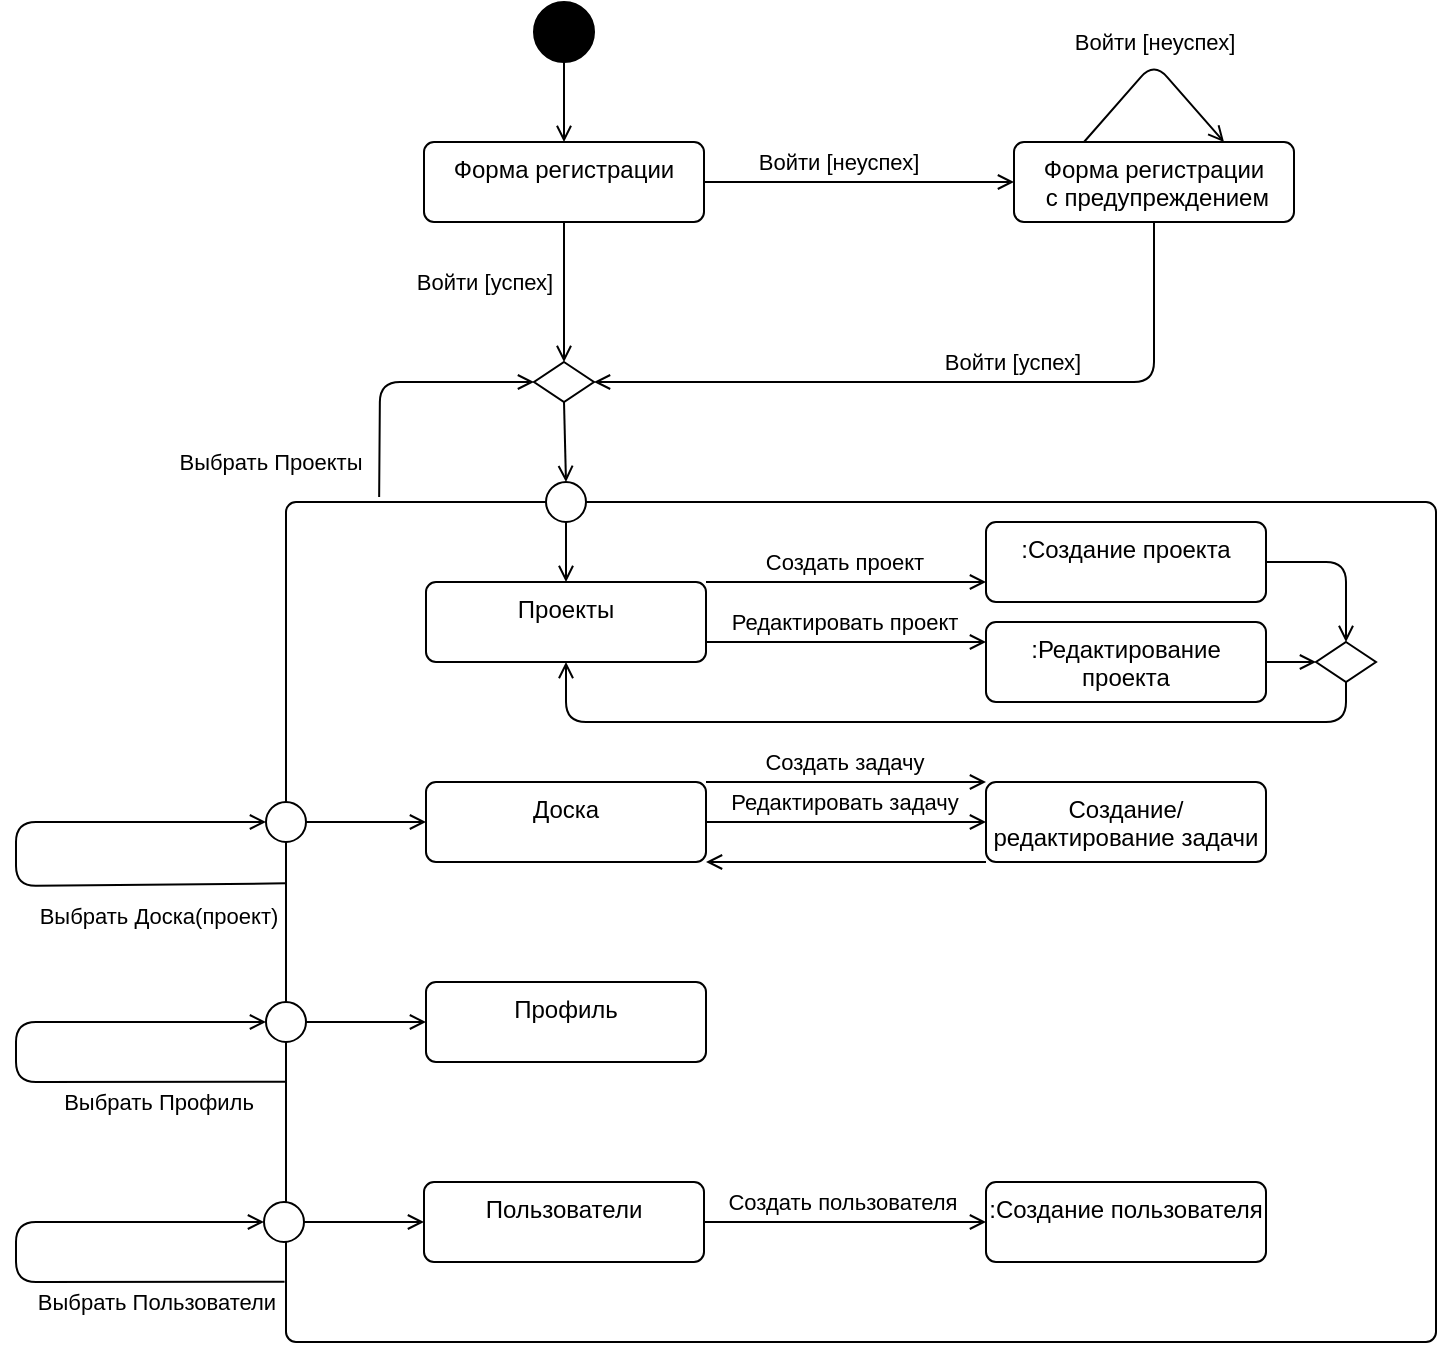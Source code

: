 <mxfile version="22.1.16" type="device">
  <diagram name="Страница — 1" id="ygGXOrWWSujeh68Y5JwH">
    <mxGraphModel dx="574" dy="385" grid="1" gridSize="10" guides="1" tooltips="1" connect="1" arrows="1" fold="1" page="1" pageScale="1" pageWidth="827" pageHeight="1169" math="0" shadow="0">
      <root>
        <mxCell id="0" />
        <mxCell id="1" parent="0" />
        <mxCell id="ju3X173J6w4Ng7l485Qm-1" value="" style="ellipse;fillColor=strokeColor;html=1;" parent="1" vertex="1">
          <mxGeometry x="329" y="20" width="30" height="30" as="geometry" />
        </mxCell>
        <mxCell id="ju3X173J6w4Ng7l485Qm-4" value="Форма регистрации" style="html=1;align=center;verticalAlign=top;rounded=1;absoluteArcSize=1;arcSize=10;dashed=0;whiteSpace=wrap;" parent="1" vertex="1">
          <mxGeometry x="274" y="90" width="140" height="40" as="geometry" />
        </mxCell>
        <mxCell id="ju3X173J6w4Ng7l485Qm-5" value="" style="endArrow=open;html=1;rounded=0;exitX=0.5;exitY=1;exitDx=0;exitDy=0;entryX=0.5;entryY=0;entryDx=0;entryDy=0;endFill=0;" parent="1" source="ju3X173J6w4Ng7l485Qm-1" target="ju3X173J6w4Ng7l485Qm-4" edge="1">
          <mxGeometry width="50" height="50" relative="1" as="geometry">
            <mxPoint x="579" y="170" as="sourcePoint" />
            <mxPoint x="629" y="120" as="targetPoint" />
          </mxGeometry>
        </mxCell>
        <mxCell id="ju3X173J6w4Ng7l485Qm-6" value="Форма регистрации&lt;br&gt;&amp;nbsp;с предупреждением" style="html=1;align=center;verticalAlign=top;rounded=1;absoluteArcSize=1;arcSize=10;dashed=0;whiteSpace=wrap;" parent="1" vertex="1">
          <mxGeometry x="569" y="90" width="140" height="40" as="geometry" />
        </mxCell>
        <mxCell id="ju3X173J6w4Ng7l485Qm-7" value="" style="endArrow=open;html=1;rounded=0;exitX=1;exitY=0.5;exitDx=0;exitDy=0;entryX=0;entryY=0.5;entryDx=0;entryDy=0;endFill=0;" parent="1" source="ju3X173J6w4Ng7l485Qm-4" target="ju3X173J6w4Ng7l485Qm-6" edge="1">
          <mxGeometry width="50" height="50" relative="1" as="geometry">
            <mxPoint x="354" y="60" as="sourcePoint" />
            <mxPoint x="354" y="100" as="targetPoint" />
          </mxGeometry>
        </mxCell>
        <mxCell id="ju3X173J6w4Ng7l485Qm-8" value="Войти [неуспех]" style="edgeLabel;html=1;align=center;verticalAlign=middle;resizable=0;points=[];" parent="ju3X173J6w4Ng7l485Qm-7" vertex="1" connectable="0">
          <mxGeometry x="-0.142" relative="1" as="geometry">
            <mxPoint y="-10" as="offset" />
          </mxGeometry>
        </mxCell>
        <mxCell id="ju3X173J6w4Ng7l485Qm-9" value="" style="html=1;align=center;verticalAlign=top;rounded=1;absoluteArcSize=1;arcSize=10;dashed=0;whiteSpace=wrap;" parent="1" vertex="1">
          <mxGeometry x="205" y="270" width="575" height="420" as="geometry" />
        </mxCell>
        <mxCell id="ju3X173J6w4Ng7l485Qm-10" value="" style="endArrow=open;html=1;rounded=1;exitX=0.25;exitY=0;exitDx=0;exitDy=0;entryX=0.75;entryY=0;entryDx=0;entryDy=0;curved=0;endFill=0;" parent="1" source="ju3X173J6w4Ng7l485Qm-6" target="ju3X173J6w4Ng7l485Qm-6" edge="1">
          <mxGeometry width="50" height="50" relative="1" as="geometry">
            <mxPoint x="424" y="120" as="sourcePoint" />
            <mxPoint x="579" y="120" as="targetPoint" />
            <Array as="points">
              <mxPoint x="639" y="50" />
            </Array>
          </mxGeometry>
        </mxCell>
        <mxCell id="ju3X173J6w4Ng7l485Qm-11" value="Войти [неуспех]" style="edgeLabel;html=1;align=center;verticalAlign=middle;resizable=0;points=[];" parent="ju3X173J6w4Ng7l485Qm-10" vertex="1" connectable="0">
          <mxGeometry x="-0.142" relative="1" as="geometry">
            <mxPoint x="5" y="-16" as="offset" />
          </mxGeometry>
        </mxCell>
        <mxCell id="ju3X173J6w4Ng7l485Qm-12" value="Доска" style="html=1;align=center;verticalAlign=top;rounded=1;absoluteArcSize=1;arcSize=10;dashed=0;whiteSpace=wrap;" parent="1" vertex="1">
          <mxGeometry x="275" y="410" width="140" height="40" as="geometry" />
        </mxCell>
        <mxCell id="ju3X173J6w4Ng7l485Qm-13" value="Проекты" style="html=1;align=center;verticalAlign=top;rounded=1;absoluteArcSize=1;arcSize=10;dashed=0;whiteSpace=wrap;" parent="1" vertex="1">
          <mxGeometry x="275" y="310" width="140" height="40" as="geometry" />
        </mxCell>
        <mxCell id="ju3X173J6w4Ng7l485Qm-14" value="Профиль" style="html=1;align=center;verticalAlign=top;rounded=1;absoluteArcSize=1;arcSize=10;dashed=0;whiteSpace=wrap;" parent="1" vertex="1">
          <mxGeometry x="275" y="510" width="140" height="40" as="geometry" />
        </mxCell>
        <mxCell id="ju3X173J6w4Ng7l485Qm-16" value="" style="endArrow=open;html=1;rounded=0;align=center;verticalAlign=top;endFill=0;labelBackgroundColor=none;endSize=6;exitX=0.5;exitY=1;exitDx=0;exitDy=0;entryX=0.5;entryY=0;entryDx=0;entryDy=0;" parent="1" source="ju3X173J6w4Ng7l485Qm-4" target="ju3X173J6w4Ng7l485Qm-17" edge="1">
          <mxGeometry relative="1" as="geometry">
            <mxPoint x="289" y="170" as="sourcePoint" />
            <mxPoint x="339" y="210" as="targetPoint" />
          </mxGeometry>
        </mxCell>
        <mxCell id="ju3X173J6w4Ng7l485Qm-17" value="" style="rhombus;whiteSpace=wrap;html=1;" parent="1" vertex="1">
          <mxGeometry x="329" y="200" width="30" height="20" as="geometry" />
        </mxCell>
        <mxCell id="ju3X173J6w4Ng7l485Qm-18" value="" style="ellipse;whiteSpace=wrap;html=1;" parent="1" vertex="1">
          <mxGeometry x="335" y="260" width="20" height="20" as="geometry" />
        </mxCell>
        <mxCell id="ju3X173J6w4Ng7l485Qm-20" value="" style="endArrow=open;html=1;rounded=1;exitX=0.081;exitY=-0.006;exitDx=0;exitDy=0;entryX=0;entryY=0.5;entryDx=0;entryDy=0;curved=0;exitPerimeter=0;endFill=0;" parent="1" source="ju3X173J6w4Ng7l485Qm-9" target="ju3X173J6w4Ng7l485Qm-17" edge="1">
          <mxGeometry width="50" height="50" relative="1" as="geometry">
            <mxPoint x="460" y="140" as="sourcePoint" />
            <mxPoint x="530" y="140" as="targetPoint" />
            <Array as="points">
              <mxPoint x="252" y="210" />
            </Array>
          </mxGeometry>
        </mxCell>
        <mxCell id="ju3X173J6w4Ng7l485Qm-21" value="Выбрать Проекты" style="edgeLabel;html=1;align=center;verticalAlign=middle;resizable=0;points=[];" parent="ju3X173J6w4Ng7l485Qm-20" vertex="1" connectable="0">
          <mxGeometry x="-0.142" relative="1" as="geometry">
            <mxPoint x="-55" y="40" as="offset" />
          </mxGeometry>
        </mxCell>
        <mxCell id="ju3X173J6w4Ng7l485Qm-22" value="Войти [успех]" style="edgeLabel;html=1;align=center;verticalAlign=middle;resizable=0;points=[];" parent="1" vertex="1" connectable="0">
          <mxGeometry x="304" y="160" as="geometry" />
        </mxCell>
        <mxCell id="ju3X173J6w4Ng7l485Qm-23" value="" style="endArrow=open;html=1;rounded=1;align=center;verticalAlign=top;endFill=0;labelBackgroundColor=none;endSize=6;exitX=0.5;exitY=1;exitDx=0;exitDy=0;curved=0;entryX=1;entryY=0.5;entryDx=0;entryDy=0;" parent="1" source="ju3X173J6w4Ng7l485Qm-6" target="ju3X173J6w4Ng7l485Qm-17" edge="1">
          <mxGeometry relative="1" as="geometry">
            <mxPoint x="354" y="140" as="sourcePoint" />
            <mxPoint x="384" y="210" as="targetPoint" />
            <Array as="points">
              <mxPoint x="639" y="210" />
            </Array>
          </mxGeometry>
        </mxCell>
        <mxCell id="ju3X173J6w4Ng7l485Qm-24" value="" style="endArrow=open;html=1;rounded=1;align=center;verticalAlign=top;endFill=0;labelBackgroundColor=none;endSize=6;exitX=0.5;exitY=1;exitDx=0;exitDy=0;curved=0;entryX=0.5;entryY=0;entryDx=0;entryDy=0;" parent="1" source="ju3X173J6w4Ng7l485Qm-17" target="ju3X173J6w4Ng7l485Qm-18" edge="1">
          <mxGeometry relative="1" as="geometry">
            <mxPoint x="649" y="140" as="sourcePoint" />
            <mxPoint x="499" y="260" as="targetPoint" />
          </mxGeometry>
        </mxCell>
        <mxCell id="ju3X173J6w4Ng7l485Qm-25" value="Войти [успех]" style="edgeLabel;html=1;align=center;verticalAlign=middle;resizable=0;points=[];" parent="1" vertex="1" connectable="0">
          <mxGeometry x="568" y="200" as="geometry" />
        </mxCell>
        <mxCell id="ju3X173J6w4Ng7l485Qm-26" value="" style="ellipse;whiteSpace=wrap;html=1;" parent="1" vertex="1">
          <mxGeometry x="195" y="420" width="20" height="20" as="geometry" />
        </mxCell>
        <mxCell id="ju3X173J6w4Ng7l485Qm-29" value="" style="ellipse;whiteSpace=wrap;html=1;" parent="1" vertex="1">
          <mxGeometry x="195" y="520" width="20" height="20" as="geometry" />
        </mxCell>
        <mxCell id="ju3X173J6w4Ng7l485Qm-30" value="" style="endArrow=open;html=1;rounded=1;exitX=0.001;exitY=0.848;exitDx=0;exitDy=0;entryX=0;entryY=0.5;entryDx=0;entryDy=0;curved=0;exitPerimeter=0;endFill=0;" parent="1" target="ju3X173J6w4Ng7l485Qm-29" edge="1">
          <mxGeometry width="50" height="50" relative="1" as="geometry">
            <mxPoint x="205.28" y="559.84" as="sourcePoint" />
            <mxPoint x="147" y="450" as="targetPoint" />
            <Array as="points">
              <mxPoint x="70" y="560" />
              <mxPoint x="70" y="530" />
            </Array>
          </mxGeometry>
        </mxCell>
        <mxCell id="ju3X173J6w4Ng7l485Qm-31" value="Выбрать Профиль" style="edgeLabel;html=1;align=center;verticalAlign=middle;resizable=0;points=[];" parent="ju3X173J6w4Ng7l485Qm-30" vertex="1" connectable="0">
          <mxGeometry x="-0.142" relative="1" as="geometry">
            <mxPoint x="60" y="10" as="offset" />
          </mxGeometry>
        </mxCell>
        <mxCell id="ju3X173J6w4Ng7l485Qm-32" value="" style="endArrow=open;html=1;rounded=1;entryX=0;entryY=0.5;entryDx=0;entryDy=0;curved=0;endFill=0;exitX=0;exitY=0.454;exitDx=0;exitDy=0;exitPerimeter=0;" parent="1" target="ju3X173J6w4Ng7l485Qm-26" edge="1" source="ju3X173J6w4Ng7l485Qm-9">
          <mxGeometry width="50" height="50" relative="1" as="geometry">
            <mxPoint x="200" y="462" as="sourcePoint" />
            <mxPoint x="195" y="432" as="targetPoint" />
            <Array as="points">
              <mxPoint x="70" y="462" />
              <mxPoint x="70" y="430" />
            </Array>
          </mxGeometry>
        </mxCell>
        <mxCell id="ju3X173J6w4Ng7l485Qm-33" value="Выбрать Доска(проект)" style="edgeLabel;html=1;align=center;verticalAlign=middle;resizable=0;points=[];" parent="ju3X173J6w4Ng7l485Qm-32" vertex="1" connectable="0">
          <mxGeometry x="-0.142" relative="1" as="geometry">
            <mxPoint x="61" y="15" as="offset" />
          </mxGeometry>
        </mxCell>
        <mxCell id="ju3X173J6w4Ng7l485Qm-34" value="" style="endArrow=open;html=1;rounded=1;align=center;verticalAlign=top;endFill=0;labelBackgroundColor=none;endSize=6;exitX=0.5;exitY=1;exitDx=0;exitDy=0;curved=0;entryX=0.5;entryY=0;entryDx=0;entryDy=0;" parent="1" source="ju3X173J6w4Ng7l485Qm-18" target="ju3X173J6w4Ng7l485Qm-13" edge="1">
          <mxGeometry relative="1" as="geometry">
            <mxPoint x="200" y="230" as="sourcePoint" />
            <mxPoint x="355" y="270" as="targetPoint" />
          </mxGeometry>
        </mxCell>
        <mxCell id="ju3X173J6w4Ng7l485Qm-35" value="" style="endArrow=open;html=1;rounded=1;align=center;verticalAlign=top;endFill=0;labelBackgroundColor=none;endSize=6;exitX=1;exitY=0.5;exitDx=0;exitDy=0;curved=0;entryX=0;entryY=0.5;entryDx=0;entryDy=0;" parent="1" source="ju3X173J6w4Ng7l485Qm-26" target="ju3X173J6w4Ng7l485Qm-12" edge="1">
          <mxGeometry relative="1" as="geometry">
            <mxPoint x="355" y="290" as="sourcePoint" />
            <mxPoint x="355" y="320" as="targetPoint" />
          </mxGeometry>
        </mxCell>
        <mxCell id="ju3X173J6w4Ng7l485Qm-36" value="" style="endArrow=open;html=1;rounded=1;align=center;verticalAlign=top;endFill=0;labelBackgroundColor=none;endSize=6;exitX=1;exitY=0.5;exitDx=0;exitDy=0;curved=0;entryX=0;entryY=0.5;entryDx=0;entryDy=0;" parent="1" source="ju3X173J6w4Ng7l485Qm-29" target="ju3X173J6w4Ng7l485Qm-14" edge="1">
          <mxGeometry relative="1" as="geometry">
            <mxPoint x="225" y="440" as="sourcePoint" />
            <mxPoint x="285" y="440" as="targetPoint" />
          </mxGeometry>
        </mxCell>
        <mxCell id="EwtHWBw10y8LaySsHu0H-1" value="Создание/редактирование задачи" style="html=1;align=center;verticalAlign=top;rounded=1;absoluteArcSize=1;arcSize=10;dashed=0;whiteSpace=wrap;" vertex="1" parent="1">
          <mxGeometry x="555" y="410" width="140" height="40" as="geometry" />
        </mxCell>
        <mxCell id="EwtHWBw10y8LaySsHu0H-2" value="" style="endArrow=open;html=1;rounded=1;align=center;verticalAlign=top;endFill=0;labelBackgroundColor=none;endSize=6;exitX=1;exitY=0;exitDx=0;exitDy=0;curved=0;entryX=0;entryY=0;entryDx=0;entryDy=0;" edge="1" parent="1" source="ju3X173J6w4Ng7l485Qm-12" target="EwtHWBw10y8LaySsHu0H-1">
          <mxGeometry relative="1" as="geometry">
            <mxPoint x="225" y="440" as="sourcePoint" />
            <mxPoint x="285" y="440" as="targetPoint" />
          </mxGeometry>
        </mxCell>
        <mxCell id="EwtHWBw10y8LaySsHu0H-3" value="Создать задачу" style="edgeLabel;html=1;align=center;verticalAlign=middle;resizable=0;points=[];" vertex="1" connectable="0" parent="EwtHWBw10y8LaySsHu0H-2">
          <mxGeometry x="-0.022" y="1" relative="1" as="geometry">
            <mxPoint y="-9" as="offset" />
          </mxGeometry>
        </mxCell>
        <mxCell id="EwtHWBw10y8LaySsHu0H-5" value="" style="endArrow=open;html=1;rounded=1;align=center;verticalAlign=top;endFill=0;labelBackgroundColor=none;endSize=6;exitX=1;exitY=0.5;exitDx=0;exitDy=0;curved=0;entryX=0;entryY=0.5;entryDx=0;entryDy=0;" edge="1" parent="1" source="ju3X173J6w4Ng7l485Qm-12" target="EwtHWBw10y8LaySsHu0H-1">
          <mxGeometry relative="1" as="geometry">
            <mxPoint x="425" y="430" as="sourcePoint" />
            <mxPoint x="540" y="430" as="targetPoint" />
          </mxGeometry>
        </mxCell>
        <mxCell id="EwtHWBw10y8LaySsHu0H-6" value="Редактировать задачу" style="edgeLabel;html=1;align=center;verticalAlign=middle;resizable=0;points=[];" vertex="1" connectable="0" parent="EwtHWBw10y8LaySsHu0H-5">
          <mxGeometry x="-0.022" y="1" relative="1" as="geometry">
            <mxPoint y="-9" as="offset" />
          </mxGeometry>
        </mxCell>
        <mxCell id="EwtHWBw10y8LaySsHu0H-7" value="" style="endArrow=open;html=1;rounded=1;entryX=1;entryY=1;entryDx=0;entryDy=0;curved=0;endFill=0;exitX=0;exitY=1;exitDx=0;exitDy=0;" edge="1" parent="1" source="EwtHWBw10y8LaySsHu0H-1" target="ju3X173J6w4Ng7l485Qm-12">
          <mxGeometry width="50" height="50" relative="1" as="geometry">
            <mxPoint x="213.04" y="470.91" as="sourcePoint" />
            <mxPoint x="205" y="440" as="targetPoint" />
          </mxGeometry>
        </mxCell>
        <mxCell id="EwtHWBw10y8LaySsHu0H-9" value=":Создание проекта" style="html=1;align=center;verticalAlign=top;rounded=1;absoluteArcSize=1;arcSize=10;dashed=0;whiteSpace=wrap;" vertex="1" parent="1">
          <mxGeometry x="555" y="280" width="140" height="40" as="geometry" />
        </mxCell>
        <mxCell id="EwtHWBw10y8LaySsHu0H-10" value="" style="endArrow=open;html=1;rounded=1;align=center;verticalAlign=top;endFill=0;labelBackgroundColor=none;endSize=6;exitX=1;exitY=0;exitDx=0;exitDy=0;curved=0;entryX=0;entryY=0.75;entryDx=0;entryDy=0;" edge="1" parent="1" source="ju3X173J6w4Ng7l485Qm-13" target="EwtHWBw10y8LaySsHu0H-9">
          <mxGeometry relative="1" as="geometry">
            <mxPoint x="425" y="420" as="sourcePoint" />
            <mxPoint x="565" y="420" as="targetPoint" />
          </mxGeometry>
        </mxCell>
        <mxCell id="EwtHWBw10y8LaySsHu0H-11" value="Создать проект" style="edgeLabel;html=1;align=center;verticalAlign=middle;resizable=0;points=[];" vertex="1" connectable="0" parent="EwtHWBw10y8LaySsHu0H-10">
          <mxGeometry x="-0.022" y="1" relative="1" as="geometry">
            <mxPoint y="-9" as="offset" />
          </mxGeometry>
        </mxCell>
        <mxCell id="EwtHWBw10y8LaySsHu0H-12" value=":Редактирование проекта" style="html=1;align=center;verticalAlign=top;rounded=1;absoluteArcSize=1;arcSize=10;dashed=0;whiteSpace=wrap;" vertex="1" parent="1">
          <mxGeometry x="555" y="330" width="140" height="40" as="geometry" />
        </mxCell>
        <mxCell id="EwtHWBw10y8LaySsHu0H-13" value="" style="endArrow=open;html=1;rounded=1;align=center;verticalAlign=top;endFill=0;labelBackgroundColor=none;endSize=6;exitX=1;exitY=0.75;exitDx=0;exitDy=0;curved=0;entryX=0;entryY=0.25;entryDx=0;entryDy=0;" edge="1" parent="1" source="ju3X173J6w4Ng7l485Qm-13" target="EwtHWBw10y8LaySsHu0H-12">
          <mxGeometry relative="1" as="geometry">
            <mxPoint x="425" y="320" as="sourcePoint" />
            <mxPoint x="565" y="320" as="targetPoint" />
          </mxGeometry>
        </mxCell>
        <mxCell id="EwtHWBw10y8LaySsHu0H-14" value="Редактировать проект" style="edgeLabel;html=1;align=center;verticalAlign=middle;resizable=0;points=[];" vertex="1" connectable="0" parent="EwtHWBw10y8LaySsHu0H-13">
          <mxGeometry x="-0.022" y="1" relative="1" as="geometry">
            <mxPoint y="-9" as="offset" />
          </mxGeometry>
        </mxCell>
        <mxCell id="EwtHWBw10y8LaySsHu0H-20" value="Пользователи" style="html=1;align=center;verticalAlign=top;rounded=1;absoluteArcSize=1;arcSize=10;dashed=0;whiteSpace=wrap;" vertex="1" parent="1">
          <mxGeometry x="274" y="610" width="140" height="40" as="geometry" />
        </mxCell>
        <mxCell id="EwtHWBw10y8LaySsHu0H-21" value="" style="ellipse;whiteSpace=wrap;html=1;" vertex="1" parent="1">
          <mxGeometry x="194" y="620" width="20" height="20" as="geometry" />
        </mxCell>
        <mxCell id="EwtHWBw10y8LaySsHu0H-22" value="" style="endArrow=open;html=1;rounded=1;exitX=0.001;exitY=0.848;exitDx=0;exitDy=0;entryX=0;entryY=0.5;entryDx=0;entryDy=0;curved=0;exitPerimeter=0;endFill=0;" edge="1" parent="1" target="EwtHWBw10y8LaySsHu0H-21">
          <mxGeometry width="50" height="50" relative="1" as="geometry">
            <mxPoint x="204.28" y="659.84" as="sourcePoint" />
            <mxPoint x="146" y="550" as="targetPoint" />
            <Array as="points">
              <mxPoint x="70" y="660" />
              <mxPoint x="70" y="630" />
            </Array>
          </mxGeometry>
        </mxCell>
        <mxCell id="EwtHWBw10y8LaySsHu0H-23" value="Выбрать Пользователи" style="edgeLabel;html=1;align=center;verticalAlign=middle;resizable=0;points=[];" vertex="1" connectable="0" parent="EwtHWBw10y8LaySsHu0H-22">
          <mxGeometry x="-0.142" relative="1" as="geometry">
            <mxPoint x="59" y="10" as="offset" />
          </mxGeometry>
        </mxCell>
        <mxCell id="EwtHWBw10y8LaySsHu0H-24" value="" style="endArrow=open;html=1;rounded=1;align=center;verticalAlign=top;endFill=0;labelBackgroundColor=none;endSize=6;exitX=1;exitY=0.5;exitDx=0;exitDy=0;curved=0;entryX=0;entryY=0.5;entryDx=0;entryDy=0;" edge="1" parent="1" source="EwtHWBw10y8LaySsHu0H-21" target="EwtHWBw10y8LaySsHu0H-20">
          <mxGeometry relative="1" as="geometry">
            <mxPoint x="224" y="540" as="sourcePoint" />
            <mxPoint x="274" y="620" as="targetPoint" />
          </mxGeometry>
        </mxCell>
        <mxCell id="EwtHWBw10y8LaySsHu0H-25" value=":Создание пользователя" style="html=1;align=center;verticalAlign=top;rounded=1;absoluteArcSize=1;arcSize=10;dashed=0;whiteSpace=wrap;" vertex="1" parent="1">
          <mxGeometry x="555" y="610" width="140" height="40" as="geometry" />
        </mxCell>
        <mxCell id="EwtHWBw10y8LaySsHu0H-26" value="" style="endArrow=open;html=1;rounded=1;align=center;verticalAlign=top;endFill=0;labelBackgroundColor=none;endSize=6;exitX=1;exitY=0.5;exitDx=0;exitDy=0;curved=0;entryX=0;entryY=0.5;entryDx=0;entryDy=0;" edge="1" parent="1" source="EwtHWBw10y8LaySsHu0H-20" target="EwtHWBw10y8LaySsHu0H-25">
          <mxGeometry relative="1" as="geometry">
            <mxPoint x="425" y="320" as="sourcePoint" />
            <mxPoint x="565" y="320" as="targetPoint" />
          </mxGeometry>
        </mxCell>
        <mxCell id="EwtHWBw10y8LaySsHu0H-27" value="Создать пользователя" style="edgeLabel;html=1;align=center;verticalAlign=middle;resizable=0;points=[];" vertex="1" connectable="0" parent="EwtHWBw10y8LaySsHu0H-26">
          <mxGeometry x="-0.022" y="1" relative="1" as="geometry">
            <mxPoint y="-9" as="offset" />
          </mxGeometry>
        </mxCell>
        <mxCell id="EwtHWBw10y8LaySsHu0H-28" value="" style="rhombus;whiteSpace=wrap;html=1;" vertex="1" parent="1">
          <mxGeometry x="720" y="340" width="30" height="20" as="geometry" />
        </mxCell>
        <mxCell id="EwtHWBw10y8LaySsHu0H-29" value="" style="endArrow=open;html=1;rounded=1;entryX=0.5;entryY=0;entryDx=0;entryDy=0;curved=0;endFill=0;exitX=1;exitY=0.5;exitDx=0;exitDy=0;" edge="1" parent="1" source="EwtHWBw10y8LaySsHu0H-9" target="EwtHWBw10y8LaySsHu0H-28">
          <mxGeometry width="50" height="50" relative="1" as="geometry">
            <mxPoint x="565" y="460" as="sourcePoint" />
            <mxPoint x="425" y="460" as="targetPoint" />
            <Array as="points">
              <mxPoint x="735" y="300" />
            </Array>
          </mxGeometry>
        </mxCell>
        <mxCell id="EwtHWBw10y8LaySsHu0H-31" value="" style="endArrow=open;html=1;rounded=1;entryX=0;entryY=0.5;entryDx=0;entryDy=0;curved=0;endFill=0;exitX=1;exitY=0.5;exitDx=0;exitDy=0;" edge="1" parent="1" source="EwtHWBw10y8LaySsHu0H-12" target="EwtHWBw10y8LaySsHu0H-28">
          <mxGeometry width="50" height="50" relative="1" as="geometry">
            <mxPoint x="565" y="460" as="sourcePoint" />
            <mxPoint x="425" y="460" as="targetPoint" />
          </mxGeometry>
        </mxCell>
        <mxCell id="EwtHWBw10y8LaySsHu0H-32" value="" style="endArrow=open;html=1;rounded=1;entryX=0.5;entryY=1;entryDx=0;entryDy=0;curved=0;endFill=0;exitX=0.5;exitY=1;exitDx=0;exitDy=0;" edge="1" parent="1" source="EwtHWBw10y8LaySsHu0H-28" target="ju3X173J6w4Ng7l485Qm-13">
          <mxGeometry width="50" height="50" relative="1" as="geometry">
            <mxPoint x="705" y="310" as="sourcePoint" />
            <mxPoint x="745" y="350" as="targetPoint" />
            <Array as="points">
              <mxPoint x="735" y="380" />
              <mxPoint x="345" y="380" />
            </Array>
          </mxGeometry>
        </mxCell>
      </root>
    </mxGraphModel>
  </diagram>
</mxfile>
